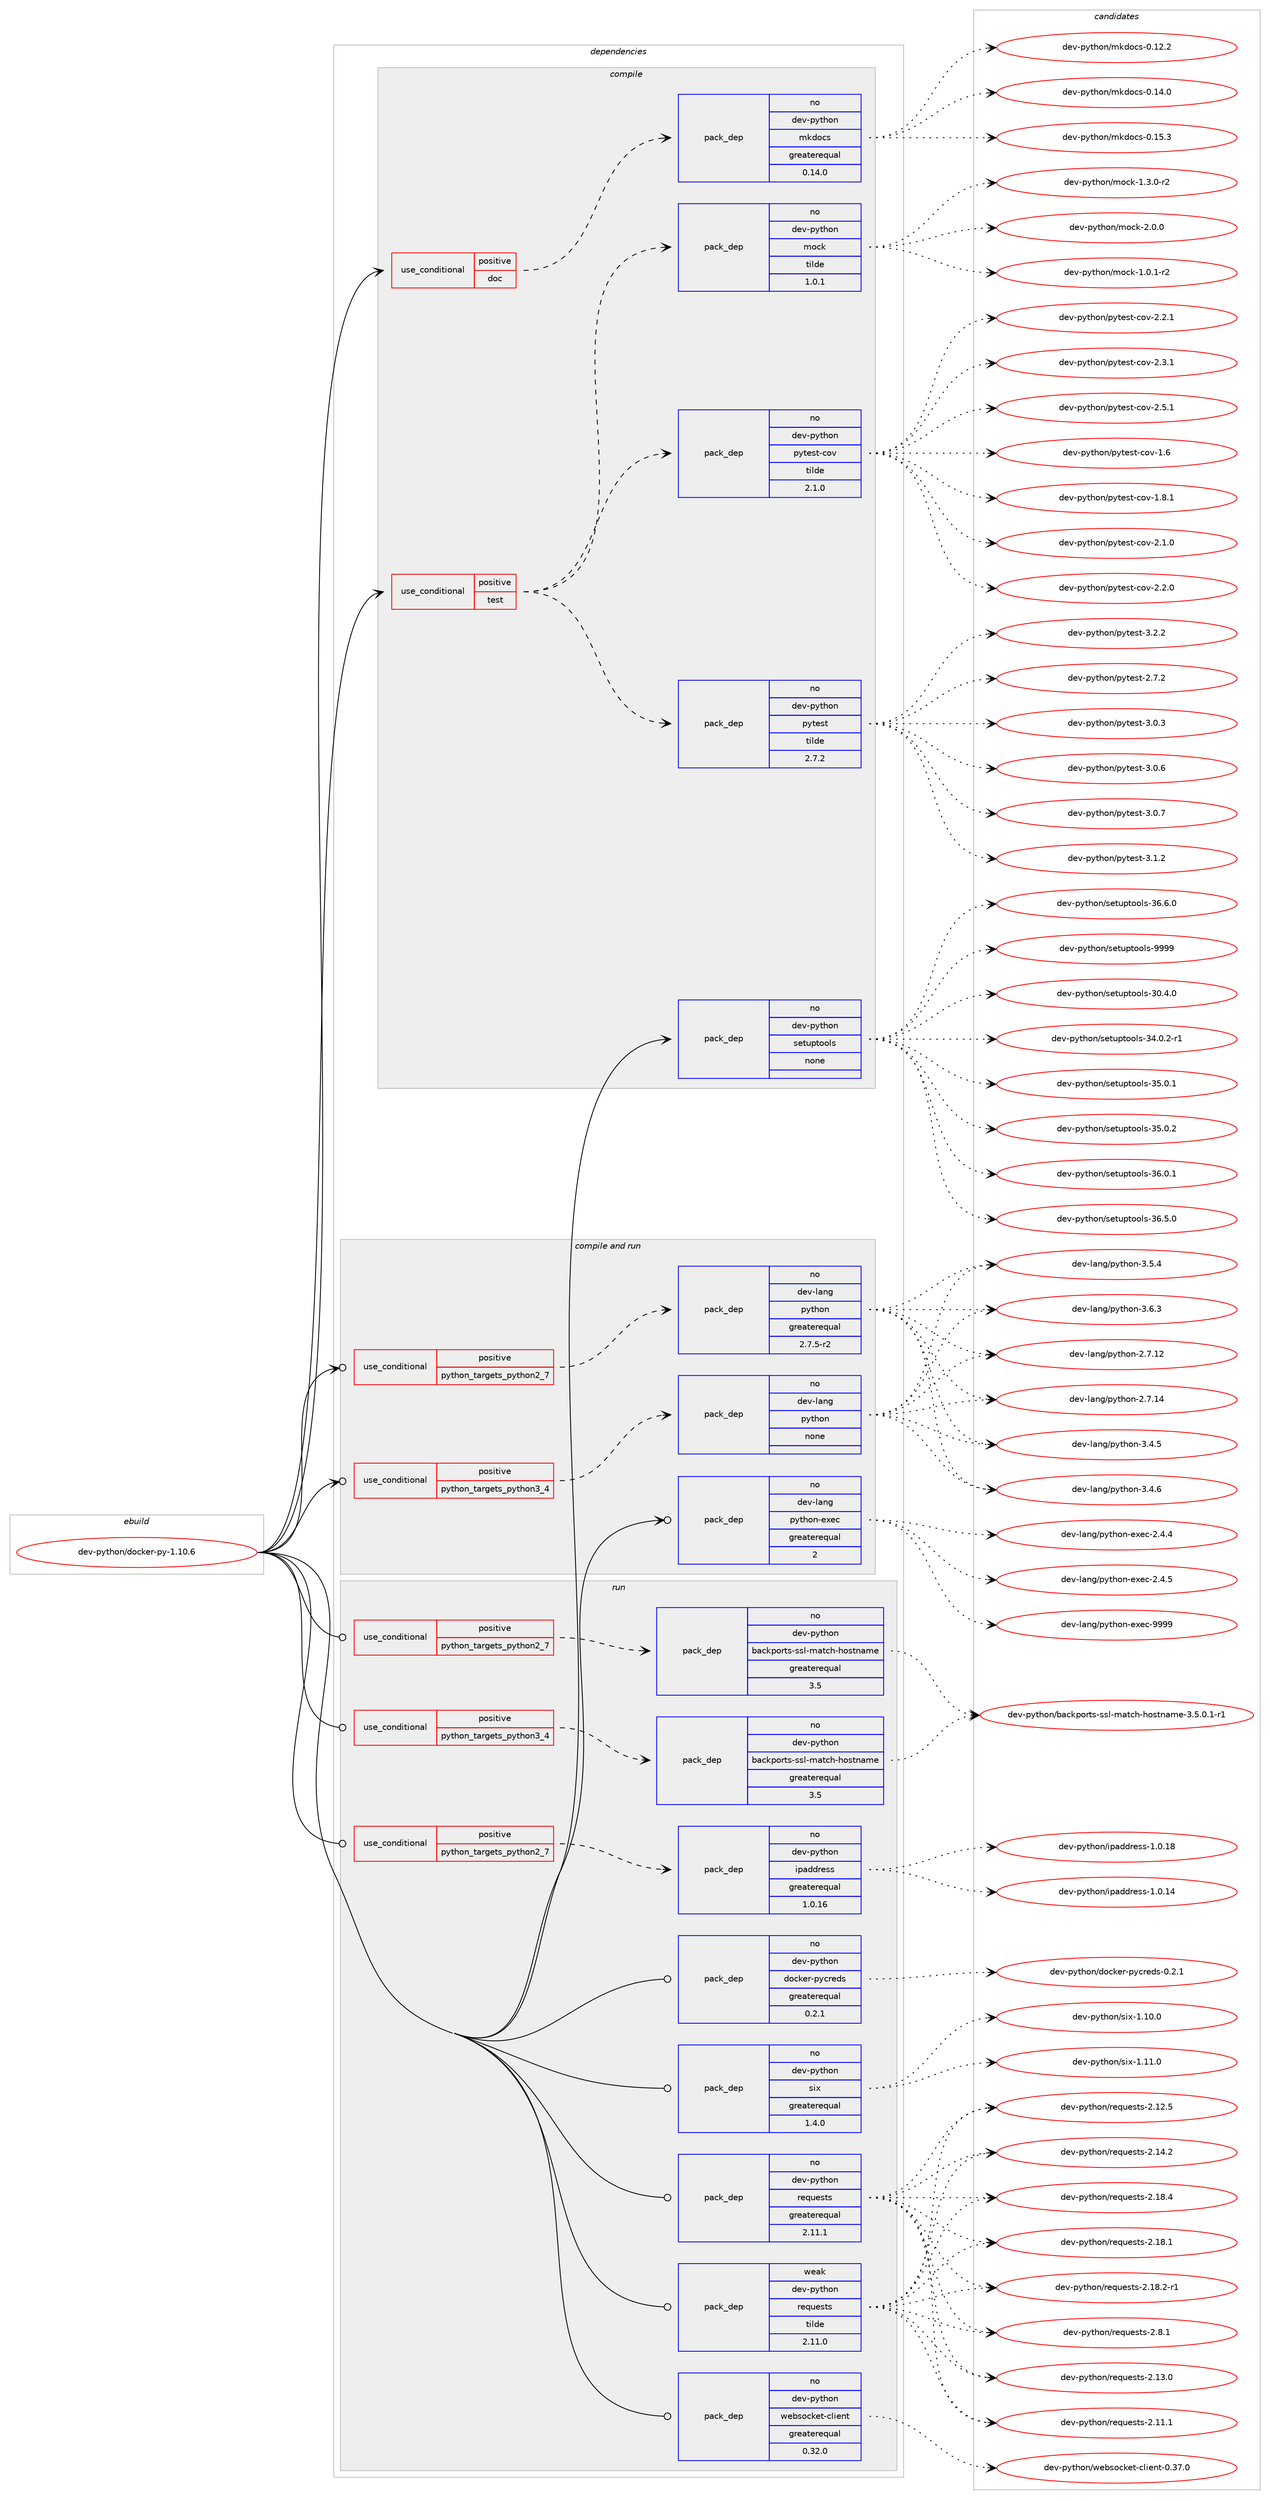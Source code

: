 digraph prolog {

# *************
# Graph options
# *************

newrank=true;
concentrate=true;
compound=true;
graph [rankdir=LR,fontname=Helvetica,fontsize=10,ranksep=1.5];#, ranksep=2.5, nodesep=0.2];
edge  [arrowhead=vee];
node  [fontname=Helvetica,fontsize=10];

# **********
# The ebuild
# **********

subgraph cluster_leftcol {
color=gray;
rank=same;
label=<<i>ebuild</i>>;
id [label="dev-python/docker-py-1.10.6", color=red, width=4, href="../dev-python/docker-py-1.10.6.svg"];
}

# ****************
# The dependencies
# ****************

subgraph cluster_midcol {
color=gray;
label=<<i>dependencies</i>>;
subgraph cluster_compile {
fillcolor="#eeeeee";
style=filled;
label=<<i>compile</i>>;
subgraph cond32023 {
dependency154857 [label=<<TABLE BORDER="0" CELLBORDER="1" CELLSPACING="0" CELLPADDING="4"><TR><TD ROWSPAN="3" CELLPADDING="10">use_conditional</TD></TR><TR><TD>positive</TD></TR><TR><TD>doc</TD></TR></TABLE>>, shape=none, color=red];
subgraph pack119002 {
dependency154858 [label=<<TABLE BORDER="0" CELLBORDER="1" CELLSPACING="0" CELLPADDING="4" WIDTH="220"><TR><TD ROWSPAN="6" CELLPADDING="30">pack_dep</TD></TR><TR><TD WIDTH="110">no</TD></TR><TR><TD>dev-python</TD></TR><TR><TD>mkdocs</TD></TR><TR><TD>greaterequal</TD></TR><TR><TD>0.14.0</TD></TR></TABLE>>, shape=none, color=blue];
}
dependency154857:e -> dependency154858:w [weight=20,style="dashed",arrowhead="vee"];
}
id:e -> dependency154857:w [weight=20,style="solid",arrowhead="vee"];
subgraph cond32024 {
dependency154859 [label=<<TABLE BORDER="0" CELLBORDER="1" CELLSPACING="0" CELLPADDING="4"><TR><TD ROWSPAN="3" CELLPADDING="10">use_conditional</TD></TR><TR><TD>positive</TD></TR><TR><TD>test</TD></TR></TABLE>>, shape=none, color=red];
subgraph pack119003 {
dependency154860 [label=<<TABLE BORDER="0" CELLBORDER="1" CELLSPACING="0" CELLPADDING="4" WIDTH="220"><TR><TD ROWSPAN="6" CELLPADDING="30">pack_dep</TD></TR><TR><TD WIDTH="110">no</TD></TR><TR><TD>dev-python</TD></TR><TR><TD>mock</TD></TR><TR><TD>tilde</TD></TR><TR><TD>1.0.1</TD></TR></TABLE>>, shape=none, color=blue];
}
dependency154859:e -> dependency154860:w [weight=20,style="dashed",arrowhead="vee"];
subgraph pack119004 {
dependency154861 [label=<<TABLE BORDER="0" CELLBORDER="1" CELLSPACING="0" CELLPADDING="4" WIDTH="220"><TR><TD ROWSPAN="6" CELLPADDING="30">pack_dep</TD></TR><TR><TD WIDTH="110">no</TD></TR><TR><TD>dev-python</TD></TR><TR><TD>pytest</TD></TR><TR><TD>tilde</TD></TR><TR><TD>2.7.2</TD></TR></TABLE>>, shape=none, color=blue];
}
dependency154859:e -> dependency154861:w [weight=20,style="dashed",arrowhead="vee"];
subgraph pack119005 {
dependency154862 [label=<<TABLE BORDER="0" CELLBORDER="1" CELLSPACING="0" CELLPADDING="4" WIDTH="220"><TR><TD ROWSPAN="6" CELLPADDING="30">pack_dep</TD></TR><TR><TD WIDTH="110">no</TD></TR><TR><TD>dev-python</TD></TR><TR><TD>pytest-cov</TD></TR><TR><TD>tilde</TD></TR><TR><TD>2.1.0</TD></TR></TABLE>>, shape=none, color=blue];
}
dependency154859:e -> dependency154862:w [weight=20,style="dashed",arrowhead="vee"];
}
id:e -> dependency154859:w [weight=20,style="solid",arrowhead="vee"];
subgraph pack119006 {
dependency154863 [label=<<TABLE BORDER="0" CELLBORDER="1" CELLSPACING="0" CELLPADDING="4" WIDTH="220"><TR><TD ROWSPAN="6" CELLPADDING="30">pack_dep</TD></TR><TR><TD WIDTH="110">no</TD></TR><TR><TD>dev-python</TD></TR><TR><TD>setuptools</TD></TR><TR><TD>none</TD></TR><TR><TD></TD></TR></TABLE>>, shape=none, color=blue];
}
id:e -> dependency154863:w [weight=20,style="solid",arrowhead="vee"];
}
subgraph cluster_compileandrun {
fillcolor="#eeeeee";
style=filled;
label=<<i>compile and run</i>>;
subgraph cond32025 {
dependency154864 [label=<<TABLE BORDER="0" CELLBORDER="1" CELLSPACING="0" CELLPADDING="4"><TR><TD ROWSPAN="3" CELLPADDING="10">use_conditional</TD></TR><TR><TD>positive</TD></TR><TR><TD>python_targets_python2_7</TD></TR></TABLE>>, shape=none, color=red];
subgraph pack119007 {
dependency154865 [label=<<TABLE BORDER="0" CELLBORDER="1" CELLSPACING="0" CELLPADDING="4" WIDTH="220"><TR><TD ROWSPAN="6" CELLPADDING="30">pack_dep</TD></TR><TR><TD WIDTH="110">no</TD></TR><TR><TD>dev-lang</TD></TR><TR><TD>python</TD></TR><TR><TD>greaterequal</TD></TR><TR><TD>2.7.5-r2</TD></TR></TABLE>>, shape=none, color=blue];
}
dependency154864:e -> dependency154865:w [weight=20,style="dashed",arrowhead="vee"];
}
id:e -> dependency154864:w [weight=20,style="solid",arrowhead="odotvee"];
subgraph cond32026 {
dependency154866 [label=<<TABLE BORDER="0" CELLBORDER="1" CELLSPACING="0" CELLPADDING="4"><TR><TD ROWSPAN="3" CELLPADDING="10">use_conditional</TD></TR><TR><TD>positive</TD></TR><TR><TD>python_targets_python3_4</TD></TR></TABLE>>, shape=none, color=red];
subgraph pack119008 {
dependency154867 [label=<<TABLE BORDER="0" CELLBORDER="1" CELLSPACING="0" CELLPADDING="4" WIDTH="220"><TR><TD ROWSPAN="6" CELLPADDING="30">pack_dep</TD></TR><TR><TD WIDTH="110">no</TD></TR><TR><TD>dev-lang</TD></TR><TR><TD>python</TD></TR><TR><TD>none</TD></TR><TR><TD></TD></TR></TABLE>>, shape=none, color=blue];
}
dependency154866:e -> dependency154867:w [weight=20,style="dashed",arrowhead="vee"];
}
id:e -> dependency154866:w [weight=20,style="solid",arrowhead="odotvee"];
subgraph pack119009 {
dependency154868 [label=<<TABLE BORDER="0" CELLBORDER="1" CELLSPACING="0" CELLPADDING="4" WIDTH="220"><TR><TD ROWSPAN="6" CELLPADDING="30">pack_dep</TD></TR><TR><TD WIDTH="110">no</TD></TR><TR><TD>dev-lang</TD></TR><TR><TD>python-exec</TD></TR><TR><TD>greaterequal</TD></TR><TR><TD>2</TD></TR></TABLE>>, shape=none, color=blue];
}
id:e -> dependency154868:w [weight=20,style="solid",arrowhead="odotvee"];
}
subgraph cluster_run {
fillcolor="#eeeeee";
style=filled;
label=<<i>run</i>>;
subgraph cond32027 {
dependency154869 [label=<<TABLE BORDER="0" CELLBORDER="1" CELLSPACING="0" CELLPADDING="4"><TR><TD ROWSPAN="3" CELLPADDING="10">use_conditional</TD></TR><TR><TD>positive</TD></TR><TR><TD>python_targets_python2_7</TD></TR></TABLE>>, shape=none, color=red];
subgraph pack119010 {
dependency154870 [label=<<TABLE BORDER="0" CELLBORDER="1" CELLSPACING="0" CELLPADDING="4" WIDTH="220"><TR><TD ROWSPAN="6" CELLPADDING="30">pack_dep</TD></TR><TR><TD WIDTH="110">no</TD></TR><TR><TD>dev-python</TD></TR><TR><TD>backports-ssl-match-hostname</TD></TR><TR><TD>greaterequal</TD></TR><TR><TD>3.5</TD></TR></TABLE>>, shape=none, color=blue];
}
dependency154869:e -> dependency154870:w [weight=20,style="dashed",arrowhead="vee"];
}
id:e -> dependency154869:w [weight=20,style="solid",arrowhead="odot"];
subgraph cond32028 {
dependency154871 [label=<<TABLE BORDER="0" CELLBORDER="1" CELLSPACING="0" CELLPADDING="4"><TR><TD ROWSPAN="3" CELLPADDING="10">use_conditional</TD></TR><TR><TD>positive</TD></TR><TR><TD>python_targets_python2_7</TD></TR></TABLE>>, shape=none, color=red];
subgraph pack119011 {
dependency154872 [label=<<TABLE BORDER="0" CELLBORDER="1" CELLSPACING="0" CELLPADDING="4" WIDTH="220"><TR><TD ROWSPAN="6" CELLPADDING="30">pack_dep</TD></TR><TR><TD WIDTH="110">no</TD></TR><TR><TD>dev-python</TD></TR><TR><TD>ipaddress</TD></TR><TR><TD>greaterequal</TD></TR><TR><TD>1.0.16</TD></TR></TABLE>>, shape=none, color=blue];
}
dependency154871:e -> dependency154872:w [weight=20,style="dashed",arrowhead="vee"];
}
id:e -> dependency154871:w [weight=20,style="solid",arrowhead="odot"];
subgraph cond32029 {
dependency154873 [label=<<TABLE BORDER="0" CELLBORDER="1" CELLSPACING="0" CELLPADDING="4"><TR><TD ROWSPAN="3" CELLPADDING="10">use_conditional</TD></TR><TR><TD>positive</TD></TR><TR><TD>python_targets_python3_4</TD></TR></TABLE>>, shape=none, color=red];
subgraph pack119012 {
dependency154874 [label=<<TABLE BORDER="0" CELLBORDER="1" CELLSPACING="0" CELLPADDING="4" WIDTH="220"><TR><TD ROWSPAN="6" CELLPADDING="30">pack_dep</TD></TR><TR><TD WIDTH="110">no</TD></TR><TR><TD>dev-python</TD></TR><TR><TD>backports-ssl-match-hostname</TD></TR><TR><TD>greaterequal</TD></TR><TR><TD>3.5</TD></TR></TABLE>>, shape=none, color=blue];
}
dependency154873:e -> dependency154874:w [weight=20,style="dashed",arrowhead="vee"];
}
id:e -> dependency154873:w [weight=20,style="solid",arrowhead="odot"];
subgraph pack119013 {
dependency154875 [label=<<TABLE BORDER="0" CELLBORDER="1" CELLSPACING="0" CELLPADDING="4" WIDTH="220"><TR><TD ROWSPAN="6" CELLPADDING="30">pack_dep</TD></TR><TR><TD WIDTH="110">no</TD></TR><TR><TD>dev-python</TD></TR><TR><TD>docker-pycreds</TD></TR><TR><TD>greaterequal</TD></TR><TR><TD>0.2.1</TD></TR></TABLE>>, shape=none, color=blue];
}
id:e -> dependency154875:w [weight=20,style="solid",arrowhead="odot"];
subgraph pack119014 {
dependency154876 [label=<<TABLE BORDER="0" CELLBORDER="1" CELLSPACING="0" CELLPADDING="4" WIDTH="220"><TR><TD ROWSPAN="6" CELLPADDING="30">pack_dep</TD></TR><TR><TD WIDTH="110">no</TD></TR><TR><TD>dev-python</TD></TR><TR><TD>requests</TD></TR><TR><TD>greaterequal</TD></TR><TR><TD>2.11.1</TD></TR></TABLE>>, shape=none, color=blue];
}
id:e -> dependency154876:w [weight=20,style="solid",arrowhead="odot"];
subgraph pack119015 {
dependency154877 [label=<<TABLE BORDER="0" CELLBORDER="1" CELLSPACING="0" CELLPADDING="4" WIDTH="220"><TR><TD ROWSPAN="6" CELLPADDING="30">pack_dep</TD></TR><TR><TD WIDTH="110">no</TD></TR><TR><TD>dev-python</TD></TR><TR><TD>six</TD></TR><TR><TD>greaterequal</TD></TR><TR><TD>1.4.0</TD></TR></TABLE>>, shape=none, color=blue];
}
id:e -> dependency154877:w [weight=20,style="solid",arrowhead="odot"];
subgraph pack119016 {
dependency154878 [label=<<TABLE BORDER="0" CELLBORDER="1" CELLSPACING="0" CELLPADDING="4" WIDTH="220"><TR><TD ROWSPAN="6" CELLPADDING="30">pack_dep</TD></TR><TR><TD WIDTH="110">no</TD></TR><TR><TD>dev-python</TD></TR><TR><TD>websocket-client</TD></TR><TR><TD>greaterequal</TD></TR><TR><TD>0.32.0</TD></TR></TABLE>>, shape=none, color=blue];
}
id:e -> dependency154878:w [weight=20,style="solid",arrowhead="odot"];
subgraph pack119017 {
dependency154879 [label=<<TABLE BORDER="0" CELLBORDER="1" CELLSPACING="0" CELLPADDING="4" WIDTH="220"><TR><TD ROWSPAN="6" CELLPADDING="30">pack_dep</TD></TR><TR><TD WIDTH="110">weak</TD></TR><TR><TD>dev-python</TD></TR><TR><TD>requests</TD></TR><TR><TD>tilde</TD></TR><TR><TD>2.11.0</TD></TR></TABLE>>, shape=none, color=blue];
}
id:e -> dependency154879:w [weight=20,style="solid",arrowhead="odot"];
}
}

# **************
# The candidates
# **************

subgraph cluster_choices {
rank=same;
color=gray;
label=<<i>candidates</i>>;

subgraph choice119002 {
color=black;
nodesep=1;
choice10010111845112121116104111110471091071001119911545484649504650 [label="dev-python/mkdocs-0.12.2", color=red, width=4,href="../dev-python/mkdocs-0.12.2.svg"];
choice10010111845112121116104111110471091071001119911545484649524648 [label="dev-python/mkdocs-0.14.0", color=red, width=4,href="../dev-python/mkdocs-0.14.0.svg"];
choice10010111845112121116104111110471091071001119911545484649534651 [label="dev-python/mkdocs-0.15.3", color=red, width=4,href="../dev-python/mkdocs-0.15.3.svg"];
dependency154858:e -> choice10010111845112121116104111110471091071001119911545484649504650:w [style=dotted,weight="100"];
dependency154858:e -> choice10010111845112121116104111110471091071001119911545484649524648:w [style=dotted,weight="100"];
dependency154858:e -> choice10010111845112121116104111110471091071001119911545484649534651:w [style=dotted,weight="100"];
}
subgraph choice119003 {
color=black;
nodesep=1;
choice1001011184511212111610411111047109111991074549464846494511450 [label="dev-python/mock-1.0.1-r2", color=red, width=4,href="../dev-python/mock-1.0.1-r2.svg"];
choice1001011184511212111610411111047109111991074549465146484511450 [label="dev-python/mock-1.3.0-r2", color=red, width=4,href="../dev-python/mock-1.3.0-r2.svg"];
choice100101118451121211161041111104710911199107455046484648 [label="dev-python/mock-2.0.0", color=red, width=4,href="../dev-python/mock-2.0.0.svg"];
dependency154860:e -> choice1001011184511212111610411111047109111991074549464846494511450:w [style=dotted,weight="100"];
dependency154860:e -> choice1001011184511212111610411111047109111991074549465146484511450:w [style=dotted,weight="100"];
dependency154860:e -> choice100101118451121211161041111104710911199107455046484648:w [style=dotted,weight="100"];
}
subgraph choice119004 {
color=black;
nodesep=1;
choice1001011184511212111610411111047112121116101115116455046554650 [label="dev-python/pytest-2.7.2", color=red, width=4,href="../dev-python/pytest-2.7.2.svg"];
choice1001011184511212111610411111047112121116101115116455146484651 [label="dev-python/pytest-3.0.3", color=red, width=4,href="../dev-python/pytest-3.0.3.svg"];
choice1001011184511212111610411111047112121116101115116455146484654 [label="dev-python/pytest-3.0.6", color=red, width=4,href="../dev-python/pytest-3.0.6.svg"];
choice1001011184511212111610411111047112121116101115116455146484655 [label="dev-python/pytest-3.0.7", color=red, width=4,href="../dev-python/pytest-3.0.7.svg"];
choice1001011184511212111610411111047112121116101115116455146494650 [label="dev-python/pytest-3.1.2", color=red, width=4,href="../dev-python/pytest-3.1.2.svg"];
choice1001011184511212111610411111047112121116101115116455146504650 [label="dev-python/pytest-3.2.2", color=red, width=4,href="../dev-python/pytest-3.2.2.svg"];
dependency154861:e -> choice1001011184511212111610411111047112121116101115116455046554650:w [style=dotted,weight="100"];
dependency154861:e -> choice1001011184511212111610411111047112121116101115116455146484651:w [style=dotted,weight="100"];
dependency154861:e -> choice1001011184511212111610411111047112121116101115116455146484654:w [style=dotted,weight="100"];
dependency154861:e -> choice1001011184511212111610411111047112121116101115116455146484655:w [style=dotted,weight="100"];
dependency154861:e -> choice1001011184511212111610411111047112121116101115116455146494650:w [style=dotted,weight="100"];
dependency154861:e -> choice1001011184511212111610411111047112121116101115116455146504650:w [style=dotted,weight="100"];
}
subgraph choice119005 {
color=black;
nodesep=1;
choice1001011184511212111610411111047112121116101115116459911111845494654 [label="dev-python/pytest-cov-1.6", color=red, width=4,href="../dev-python/pytest-cov-1.6.svg"];
choice10010111845112121116104111110471121211161011151164599111118454946564649 [label="dev-python/pytest-cov-1.8.1", color=red, width=4,href="../dev-python/pytest-cov-1.8.1.svg"];
choice10010111845112121116104111110471121211161011151164599111118455046494648 [label="dev-python/pytest-cov-2.1.0", color=red, width=4,href="../dev-python/pytest-cov-2.1.0.svg"];
choice10010111845112121116104111110471121211161011151164599111118455046504648 [label="dev-python/pytest-cov-2.2.0", color=red, width=4,href="../dev-python/pytest-cov-2.2.0.svg"];
choice10010111845112121116104111110471121211161011151164599111118455046504649 [label="dev-python/pytest-cov-2.2.1", color=red, width=4,href="../dev-python/pytest-cov-2.2.1.svg"];
choice10010111845112121116104111110471121211161011151164599111118455046514649 [label="dev-python/pytest-cov-2.3.1", color=red, width=4,href="../dev-python/pytest-cov-2.3.1.svg"];
choice10010111845112121116104111110471121211161011151164599111118455046534649 [label="dev-python/pytest-cov-2.5.1", color=red, width=4,href="../dev-python/pytest-cov-2.5.1.svg"];
dependency154862:e -> choice1001011184511212111610411111047112121116101115116459911111845494654:w [style=dotted,weight="100"];
dependency154862:e -> choice10010111845112121116104111110471121211161011151164599111118454946564649:w [style=dotted,weight="100"];
dependency154862:e -> choice10010111845112121116104111110471121211161011151164599111118455046494648:w [style=dotted,weight="100"];
dependency154862:e -> choice10010111845112121116104111110471121211161011151164599111118455046504648:w [style=dotted,weight="100"];
dependency154862:e -> choice10010111845112121116104111110471121211161011151164599111118455046504649:w [style=dotted,weight="100"];
dependency154862:e -> choice10010111845112121116104111110471121211161011151164599111118455046514649:w [style=dotted,weight="100"];
dependency154862:e -> choice10010111845112121116104111110471121211161011151164599111118455046534649:w [style=dotted,weight="100"];
}
subgraph choice119006 {
color=black;
nodesep=1;
choice100101118451121211161041111104711510111611711211611111110811545514846524648 [label="dev-python/setuptools-30.4.0", color=red, width=4,href="../dev-python/setuptools-30.4.0.svg"];
choice1001011184511212111610411111047115101116117112116111111108115455152464846504511449 [label="dev-python/setuptools-34.0.2-r1", color=red, width=4,href="../dev-python/setuptools-34.0.2-r1.svg"];
choice100101118451121211161041111104711510111611711211611111110811545515346484649 [label="dev-python/setuptools-35.0.1", color=red, width=4,href="../dev-python/setuptools-35.0.1.svg"];
choice100101118451121211161041111104711510111611711211611111110811545515346484650 [label="dev-python/setuptools-35.0.2", color=red, width=4,href="../dev-python/setuptools-35.0.2.svg"];
choice100101118451121211161041111104711510111611711211611111110811545515446484649 [label="dev-python/setuptools-36.0.1", color=red, width=4,href="../dev-python/setuptools-36.0.1.svg"];
choice100101118451121211161041111104711510111611711211611111110811545515446534648 [label="dev-python/setuptools-36.5.0", color=red, width=4,href="../dev-python/setuptools-36.5.0.svg"];
choice100101118451121211161041111104711510111611711211611111110811545515446544648 [label="dev-python/setuptools-36.6.0", color=red, width=4,href="../dev-python/setuptools-36.6.0.svg"];
choice10010111845112121116104111110471151011161171121161111111081154557575757 [label="dev-python/setuptools-9999", color=red, width=4,href="../dev-python/setuptools-9999.svg"];
dependency154863:e -> choice100101118451121211161041111104711510111611711211611111110811545514846524648:w [style=dotted,weight="100"];
dependency154863:e -> choice1001011184511212111610411111047115101116117112116111111108115455152464846504511449:w [style=dotted,weight="100"];
dependency154863:e -> choice100101118451121211161041111104711510111611711211611111110811545515346484649:w [style=dotted,weight="100"];
dependency154863:e -> choice100101118451121211161041111104711510111611711211611111110811545515346484650:w [style=dotted,weight="100"];
dependency154863:e -> choice100101118451121211161041111104711510111611711211611111110811545515446484649:w [style=dotted,weight="100"];
dependency154863:e -> choice100101118451121211161041111104711510111611711211611111110811545515446534648:w [style=dotted,weight="100"];
dependency154863:e -> choice100101118451121211161041111104711510111611711211611111110811545515446544648:w [style=dotted,weight="100"];
dependency154863:e -> choice10010111845112121116104111110471151011161171121161111111081154557575757:w [style=dotted,weight="100"];
}
subgraph choice119007 {
color=black;
nodesep=1;
choice10010111845108971101034711212111610411111045504655464950 [label="dev-lang/python-2.7.12", color=red, width=4,href="../dev-lang/python-2.7.12.svg"];
choice10010111845108971101034711212111610411111045504655464952 [label="dev-lang/python-2.7.14", color=red, width=4,href="../dev-lang/python-2.7.14.svg"];
choice100101118451089711010347112121116104111110455146524653 [label="dev-lang/python-3.4.5", color=red, width=4,href="../dev-lang/python-3.4.5.svg"];
choice100101118451089711010347112121116104111110455146524654 [label="dev-lang/python-3.4.6", color=red, width=4,href="../dev-lang/python-3.4.6.svg"];
choice100101118451089711010347112121116104111110455146534652 [label="dev-lang/python-3.5.4", color=red, width=4,href="../dev-lang/python-3.5.4.svg"];
choice100101118451089711010347112121116104111110455146544651 [label="dev-lang/python-3.6.3", color=red, width=4,href="../dev-lang/python-3.6.3.svg"];
dependency154865:e -> choice10010111845108971101034711212111610411111045504655464950:w [style=dotted,weight="100"];
dependency154865:e -> choice10010111845108971101034711212111610411111045504655464952:w [style=dotted,weight="100"];
dependency154865:e -> choice100101118451089711010347112121116104111110455146524653:w [style=dotted,weight="100"];
dependency154865:e -> choice100101118451089711010347112121116104111110455146524654:w [style=dotted,weight="100"];
dependency154865:e -> choice100101118451089711010347112121116104111110455146534652:w [style=dotted,weight="100"];
dependency154865:e -> choice100101118451089711010347112121116104111110455146544651:w [style=dotted,weight="100"];
}
subgraph choice119008 {
color=black;
nodesep=1;
choice10010111845108971101034711212111610411111045504655464950 [label="dev-lang/python-2.7.12", color=red, width=4,href="../dev-lang/python-2.7.12.svg"];
choice10010111845108971101034711212111610411111045504655464952 [label="dev-lang/python-2.7.14", color=red, width=4,href="../dev-lang/python-2.7.14.svg"];
choice100101118451089711010347112121116104111110455146524653 [label="dev-lang/python-3.4.5", color=red, width=4,href="../dev-lang/python-3.4.5.svg"];
choice100101118451089711010347112121116104111110455146524654 [label="dev-lang/python-3.4.6", color=red, width=4,href="../dev-lang/python-3.4.6.svg"];
choice100101118451089711010347112121116104111110455146534652 [label="dev-lang/python-3.5.4", color=red, width=4,href="../dev-lang/python-3.5.4.svg"];
choice100101118451089711010347112121116104111110455146544651 [label="dev-lang/python-3.6.3", color=red, width=4,href="../dev-lang/python-3.6.3.svg"];
dependency154867:e -> choice10010111845108971101034711212111610411111045504655464950:w [style=dotted,weight="100"];
dependency154867:e -> choice10010111845108971101034711212111610411111045504655464952:w [style=dotted,weight="100"];
dependency154867:e -> choice100101118451089711010347112121116104111110455146524653:w [style=dotted,weight="100"];
dependency154867:e -> choice100101118451089711010347112121116104111110455146524654:w [style=dotted,weight="100"];
dependency154867:e -> choice100101118451089711010347112121116104111110455146534652:w [style=dotted,weight="100"];
dependency154867:e -> choice100101118451089711010347112121116104111110455146544651:w [style=dotted,weight="100"];
}
subgraph choice119009 {
color=black;
nodesep=1;
choice1001011184510897110103471121211161041111104510112010199455046524652 [label="dev-lang/python-exec-2.4.4", color=red, width=4,href="../dev-lang/python-exec-2.4.4.svg"];
choice1001011184510897110103471121211161041111104510112010199455046524653 [label="dev-lang/python-exec-2.4.5", color=red, width=4,href="../dev-lang/python-exec-2.4.5.svg"];
choice10010111845108971101034711212111610411111045101120101994557575757 [label="dev-lang/python-exec-9999", color=red, width=4,href="../dev-lang/python-exec-9999.svg"];
dependency154868:e -> choice1001011184510897110103471121211161041111104510112010199455046524652:w [style=dotted,weight="100"];
dependency154868:e -> choice1001011184510897110103471121211161041111104510112010199455046524653:w [style=dotted,weight="100"];
dependency154868:e -> choice10010111845108971101034711212111610411111045101120101994557575757:w [style=dotted,weight="100"];
}
subgraph choice119010 {
color=black;
nodesep=1;
choice100101118451121211161041111104798979910711211111411611545115115108451099711699104451041111151161109710910145514653464846494511449 [label="dev-python/backports-ssl-match-hostname-3.5.0.1-r1", color=red, width=4,href="../dev-python/backports-ssl-match-hostname-3.5.0.1-r1.svg"];
dependency154870:e -> choice100101118451121211161041111104798979910711211111411611545115115108451099711699104451041111151161109710910145514653464846494511449:w [style=dotted,weight="100"];
}
subgraph choice119011 {
color=black;
nodesep=1;
choice10010111845112121116104111110471051129710010011410111511545494648464952 [label="dev-python/ipaddress-1.0.14", color=red, width=4,href="../dev-python/ipaddress-1.0.14.svg"];
choice10010111845112121116104111110471051129710010011410111511545494648464956 [label="dev-python/ipaddress-1.0.18", color=red, width=4,href="../dev-python/ipaddress-1.0.18.svg"];
dependency154872:e -> choice10010111845112121116104111110471051129710010011410111511545494648464952:w [style=dotted,weight="100"];
dependency154872:e -> choice10010111845112121116104111110471051129710010011410111511545494648464956:w [style=dotted,weight="100"];
}
subgraph choice119012 {
color=black;
nodesep=1;
choice100101118451121211161041111104798979910711211111411611545115115108451099711699104451041111151161109710910145514653464846494511449 [label="dev-python/backports-ssl-match-hostname-3.5.0.1-r1", color=red, width=4,href="../dev-python/backports-ssl-match-hostname-3.5.0.1-r1.svg"];
dependency154874:e -> choice100101118451121211161041111104798979910711211111411611545115115108451099711699104451041111151161109710910145514653464846494511449:w [style=dotted,weight="100"];
}
subgraph choice119013 {
color=black;
nodesep=1;
choice1001011184511212111610411111047100111991071011144511212199114101100115454846504649 [label="dev-python/docker-pycreds-0.2.1", color=red, width=4,href="../dev-python/docker-pycreds-0.2.1.svg"];
dependency154875:e -> choice1001011184511212111610411111047100111991071011144511212199114101100115454846504649:w [style=dotted,weight="100"];
}
subgraph choice119014 {
color=black;
nodesep=1;
choice100101118451121211161041111104711410111311710111511611545504649494649 [label="dev-python/requests-2.11.1", color=red, width=4,href="../dev-python/requests-2.11.1.svg"];
choice100101118451121211161041111104711410111311710111511611545504649504653 [label="dev-python/requests-2.12.5", color=red, width=4,href="../dev-python/requests-2.12.5.svg"];
choice100101118451121211161041111104711410111311710111511611545504649514648 [label="dev-python/requests-2.13.0", color=red, width=4,href="../dev-python/requests-2.13.0.svg"];
choice100101118451121211161041111104711410111311710111511611545504649524650 [label="dev-python/requests-2.14.2", color=red, width=4,href="../dev-python/requests-2.14.2.svg"];
choice100101118451121211161041111104711410111311710111511611545504649564649 [label="dev-python/requests-2.18.1", color=red, width=4,href="../dev-python/requests-2.18.1.svg"];
choice1001011184511212111610411111047114101113117101115116115455046495646504511449 [label="dev-python/requests-2.18.2-r1", color=red, width=4,href="../dev-python/requests-2.18.2-r1.svg"];
choice100101118451121211161041111104711410111311710111511611545504649564652 [label="dev-python/requests-2.18.4", color=red, width=4,href="../dev-python/requests-2.18.4.svg"];
choice1001011184511212111610411111047114101113117101115116115455046564649 [label="dev-python/requests-2.8.1", color=red, width=4,href="../dev-python/requests-2.8.1.svg"];
dependency154876:e -> choice100101118451121211161041111104711410111311710111511611545504649494649:w [style=dotted,weight="100"];
dependency154876:e -> choice100101118451121211161041111104711410111311710111511611545504649504653:w [style=dotted,weight="100"];
dependency154876:e -> choice100101118451121211161041111104711410111311710111511611545504649514648:w [style=dotted,weight="100"];
dependency154876:e -> choice100101118451121211161041111104711410111311710111511611545504649524650:w [style=dotted,weight="100"];
dependency154876:e -> choice100101118451121211161041111104711410111311710111511611545504649564649:w [style=dotted,weight="100"];
dependency154876:e -> choice1001011184511212111610411111047114101113117101115116115455046495646504511449:w [style=dotted,weight="100"];
dependency154876:e -> choice100101118451121211161041111104711410111311710111511611545504649564652:w [style=dotted,weight="100"];
dependency154876:e -> choice1001011184511212111610411111047114101113117101115116115455046564649:w [style=dotted,weight="100"];
}
subgraph choice119015 {
color=black;
nodesep=1;
choice100101118451121211161041111104711510512045494649484648 [label="dev-python/six-1.10.0", color=red, width=4,href="../dev-python/six-1.10.0.svg"];
choice100101118451121211161041111104711510512045494649494648 [label="dev-python/six-1.11.0", color=red, width=4,href="../dev-python/six-1.11.0.svg"];
dependency154877:e -> choice100101118451121211161041111104711510512045494649484648:w [style=dotted,weight="100"];
dependency154877:e -> choice100101118451121211161041111104711510512045494649494648:w [style=dotted,weight="100"];
}
subgraph choice119016 {
color=black;
nodesep=1;
choice10010111845112121116104111110471191019811511199107101116459910810510111011645484651554648 [label="dev-python/websocket-client-0.37.0", color=red, width=4,href="../dev-python/websocket-client-0.37.0.svg"];
dependency154878:e -> choice10010111845112121116104111110471191019811511199107101116459910810510111011645484651554648:w [style=dotted,weight="100"];
}
subgraph choice119017 {
color=black;
nodesep=1;
choice100101118451121211161041111104711410111311710111511611545504649494649 [label="dev-python/requests-2.11.1", color=red, width=4,href="../dev-python/requests-2.11.1.svg"];
choice100101118451121211161041111104711410111311710111511611545504649504653 [label="dev-python/requests-2.12.5", color=red, width=4,href="../dev-python/requests-2.12.5.svg"];
choice100101118451121211161041111104711410111311710111511611545504649514648 [label="dev-python/requests-2.13.0", color=red, width=4,href="../dev-python/requests-2.13.0.svg"];
choice100101118451121211161041111104711410111311710111511611545504649524650 [label="dev-python/requests-2.14.2", color=red, width=4,href="../dev-python/requests-2.14.2.svg"];
choice100101118451121211161041111104711410111311710111511611545504649564649 [label="dev-python/requests-2.18.1", color=red, width=4,href="../dev-python/requests-2.18.1.svg"];
choice1001011184511212111610411111047114101113117101115116115455046495646504511449 [label="dev-python/requests-2.18.2-r1", color=red, width=4,href="../dev-python/requests-2.18.2-r1.svg"];
choice100101118451121211161041111104711410111311710111511611545504649564652 [label="dev-python/requests-2.18.4", color=red, width=4,href="../dev-python/requests-2.18.4.svg"];
choice1001011184511212111610411111047114101113117101115116115455046564649 [label="dev-python/requests-2.8.1", color=red, width=4,href="../dev-python/requests-2.8.1.svg"];
dependency154879:e -> choice100101118451121211161041111104711410111311710111511611545504649494649:w [style=dotted,weight="100"];
dependency154879:e -> choice100101118451121211161041111104711410111311710111511611545504649504653:w [style=dotted,weight="100"];
dependency154879:e -> choice100101118451121211161041111104711410111311710111511611545504649514648:w [style=dotted,weight="100"];
dependency154879:e -> choice100101118451121211161041111104711410111311710111511611545504649524650:w [style=dotted,weight="100"];
dependency154879:e -> choice100101118451121211161041111104711410111311710111511611545504649564649:w [style=dotted,weight="100"];
dependency154879:e -> choice1001011184511212111610411111047114101113117101115116115455046495646504511449:w [style=dotted,weight="100"];
dependency154879:e -> choice100101118451121211161041111104711410111311710111511611545504649564652:w [style=dotted,weight="100"];
dependency154879:e -> choice1001011184511212111610411111047114101113117101115116115455046564649:w [style=dotted,weight="100"];
}
}

}
